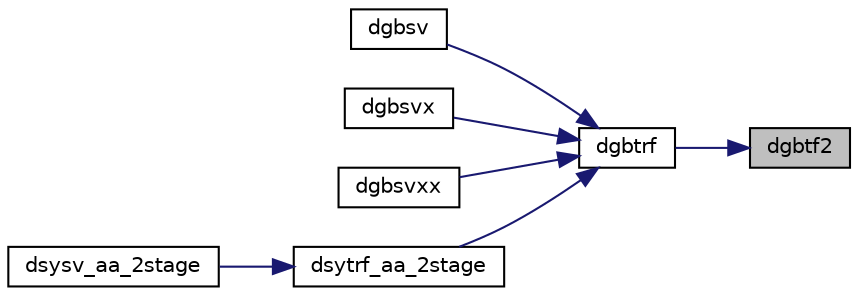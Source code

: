 digraph "dgbtf2"
{
 // LATEX_PDF_SIZE
  edge [fontname="Helvetica",fontsize="10",labelfontname="Helvetica",labelfontsize="10"];
  node [fontname="Helvetica",fontsize="10",shape=record];
  rankdir="RL";
  Node1 [label="dgbtf2",height=0.2,width=0.4,color="black", fillcolor="grey75", style="filled", fontcolor="black",tooltip="DGBTF2 computes the LU factorization of a general band matrix using the unblocked version of the algo..."];
  Node1 -> Node2 [dir="back",color="midnightblue",fontsize="10",style="solid",fontname="Helvetica"];
  Node2 [label="dgbtrf",height=0.2,width=0.4,color="black", fillcolor="white", style="filled",URL="$dgbtrf_8f.html#a7fc91ba3f250ad3844eba25d59f5d7be",tooltip="DGBTRF"];
  Node2 -> Node3 [dir="back",color="midnightblue",fontsize="10",style="solid",fontname="Helvetica"];
  Node3 [label="dgbsv",height=0.2,width=0.4,color="black", fillcolor="white", style="filled",URL="$dgbsv_8f.html#afa35ce1d7865b80563bbed6317050ad7",tooltip="DGBSV computes the solution to system of linear equations A * X = B for GB matrices (simple driver)"];
  Node2 -> Node4 [dir="back",color="midnightblue",fontsize="10",style="solid",fontname="Helvetica"];
  Node4 [label="dgbsvx",height=0.2,width=0.4,color="black", fillcolor="white", style="filled",URL="$dgbsvx_8f.html#a5635d8f59dd5ccf4ff36868ecdc20a11",tooltip="DGBSVX computes the solution to system of linear equations A * X = B for GB matrices"];
  Node2 -> Node5 [dir="back",color="midnightblue",fontsize="10",style="solid",fontname="Helvetica"];
  Node5 [label="dgbsvxx",height=0.2,width=0.4,color="black", fillcolor="white", style="filled",URL="$dgbsvxx_8f.html#a75860f1c9556e1b735418bb8f9329317",tooltip="DGBSVXX computes the solution to system of linear equations A * X = B for GB matrices"];
  Node2 -> Node6 [dir="back",color="midnightblue",fontsize="10",style="solid",fontname="Helvetica"];
  Node6 [label="dsytrf_aa_2stage",height=0.2,width=0.4,color="black", fillcolor="white", style="filled",URL="$dsytrf__aa__2stage_8f.html#a4397a3e6f6f2c9d1bd4ae7fd734b4f4e",tooltip="DSYTRF_AA_2STAGE"];
  Node6 -> Node7 [dir="back",color="midnightblue",fontsize="10",style="solid",fontname="Helvetica"];
  Node7 [label="dsysv_aa_2stage",height=0.2,width=0.4,color="black", fillcolor="white", style="filled",URL="$dsysv__aa__2stage_8f.html#a9f78d49e5b2de9987bbc1b75f9564013",tooltip="DSYSV_AA_2STAGE computes the solution to system of linear equations A * X = B for SY matrices"];
}
